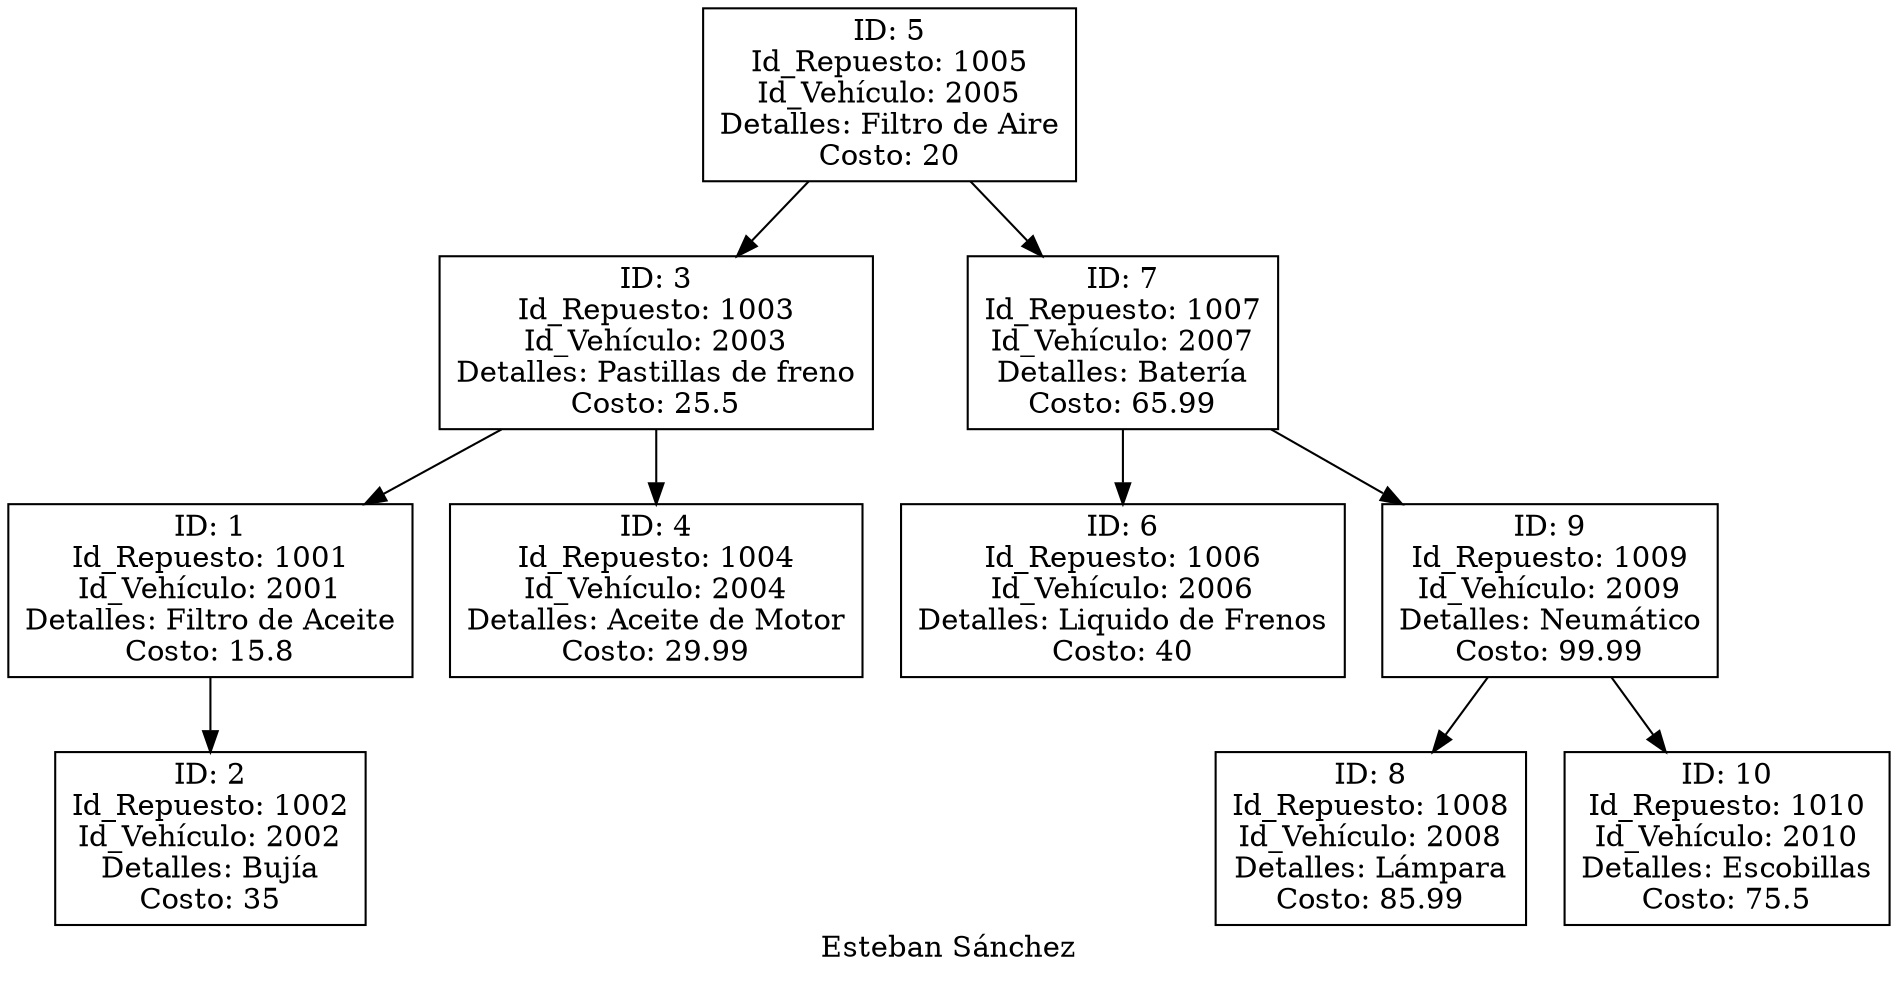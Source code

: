 digraph BinaryTree {
    node [shape=box];
    rankdir=TB;
    label = "Esteban Sánchez";

    "5" [label="ID: 5\nId_Repuesto: 1005\nId_Vehículo: 2005\nDetalles: Filtro de Aire\nCosto: 20"];
    "3" [label="ID: 3\nId_Repuesto: 1003\nId_Vehículo: 2003\nDetalles: Pastillas de freno\nCosto: 25.5"];
    "1" [label="ID: 1\nId_Repuesto: 1001\nId_Vehículo: 2001\nDetalles: Filtro de Aceite\nCosto: 15.8"];
    "2" [label="ID: 2\nId_Repuesto: 1002\nId_Vehículo: 2002\nDetalles: Bujía\nCosto: 35"];
    "4" [label="ID: 4\nId_Repuesto: 1004\nId_Vehículo: 2004\nDetalles: Aceite de Motor\nCosto: 29.99"];
    "7" [label="ID: 7\nId_Repuesto: 1007\nId_Vehículo: 2007\nDetalles: Batería\nCosto: 65.99"];
    "6" [label="ID: 6\nId_Repuesto: 1006\nId_Vehículo: 2006\nDetalles: Liquido de Frenos\nCosto: 40"];
    "9" [label="ID: 9\nId_Repuesto: 1009\nId_Vehículo: 2009\nDetalles: Neumático\nCosto: 99.99"];
    "8" [label="ID: 8\nId_Repuesto: 1008\nId_Vehículo: 2008\nDetalles: Lámpara\nCosto: 85.99"];
    "10" [label="ID: 10\nId_Repuesto: 1010\nId_Vehículo: 2010\nDetalles: Escobillas\nCosto: 75.5"];
    "5" -> "3";
    "5" -> "7";
    "3" -> "1";
    "3" -> "4";
    "1" -> "2";
    "7" -> "6";
    "7" -> "9";
    "9" -> "8";
    "9" -> "10";
}
